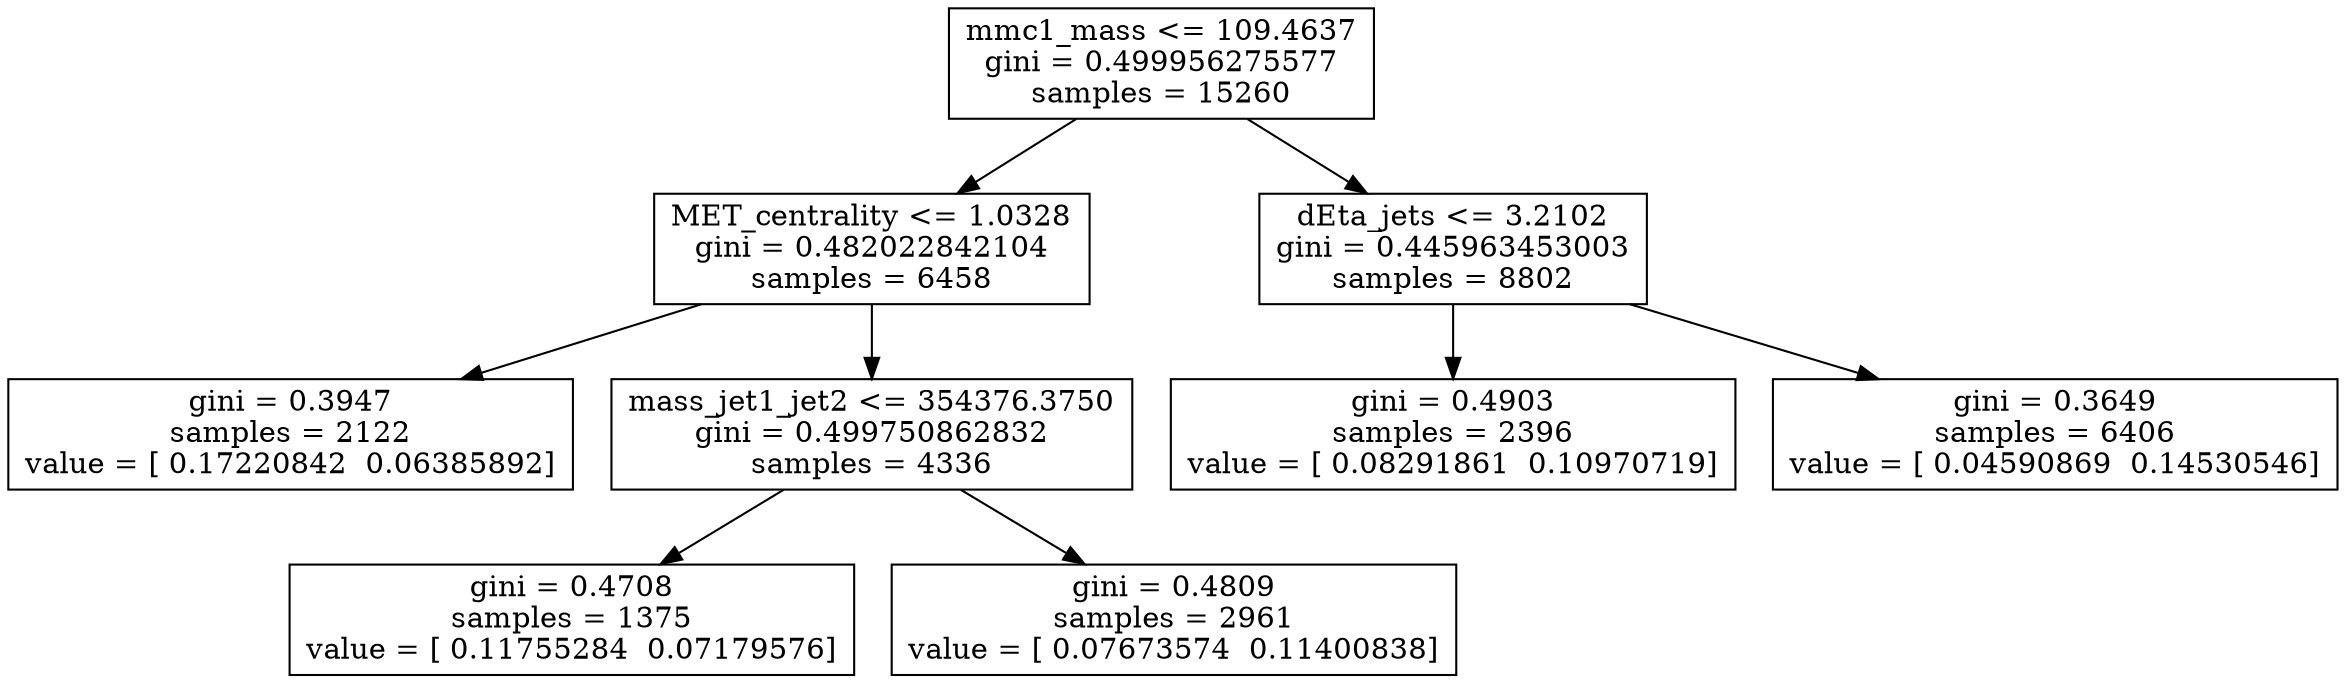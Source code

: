 digraph Tree {
0 [label="mmc1_mass <= 109.4637\ngini = 0.499956275577\nsamples = 15260", shape="box"] ;
1 [label="MET_centrality <= 1.0328\ngini = 0.482022842104\nsamples = 6458", shape="box"] ;
0 -> 1 ;
2 [label="gini = 0.3947\nsamples = 2122\nvalue = [ 0.17220842  0.06385892]", shape="box"] ;
1 -> 2 ;
3 [label="mass_jet1_jet2 <= 354376.3750\ngini = 0.499750862832\nsamples = 4336", shape="box"] ;
1 -> 3 ;
4 [label="gini = 0.4708\nsamples = 1375\nvalue = [ 0.11755284  0.07179576]", shape="box"] ;
3 -> 4 ;
5 [label="gini = 0.4809\nsamples = 2961\nvalue = [ 0.07673574  0.11400838]", shape="box"] ;
3 -> 5 ;
6 [label="dEta_jets <= 3.2102\ngini = 0.445963453003\nsamples = 8802", shape="box"] ;
0 -> 6 ;
7 [label="gini = 0.4903\nsamples = 2396\nvalue = [ 0.08291861  0.10970719]", shape="box"] ;
6 -> 7 ;
8 [label="gini = 0.3649\nsamples = 6406\nvalue = [ 0.04590869  0.14530546]", shape="box"] ;
6 -> 8 ;
}